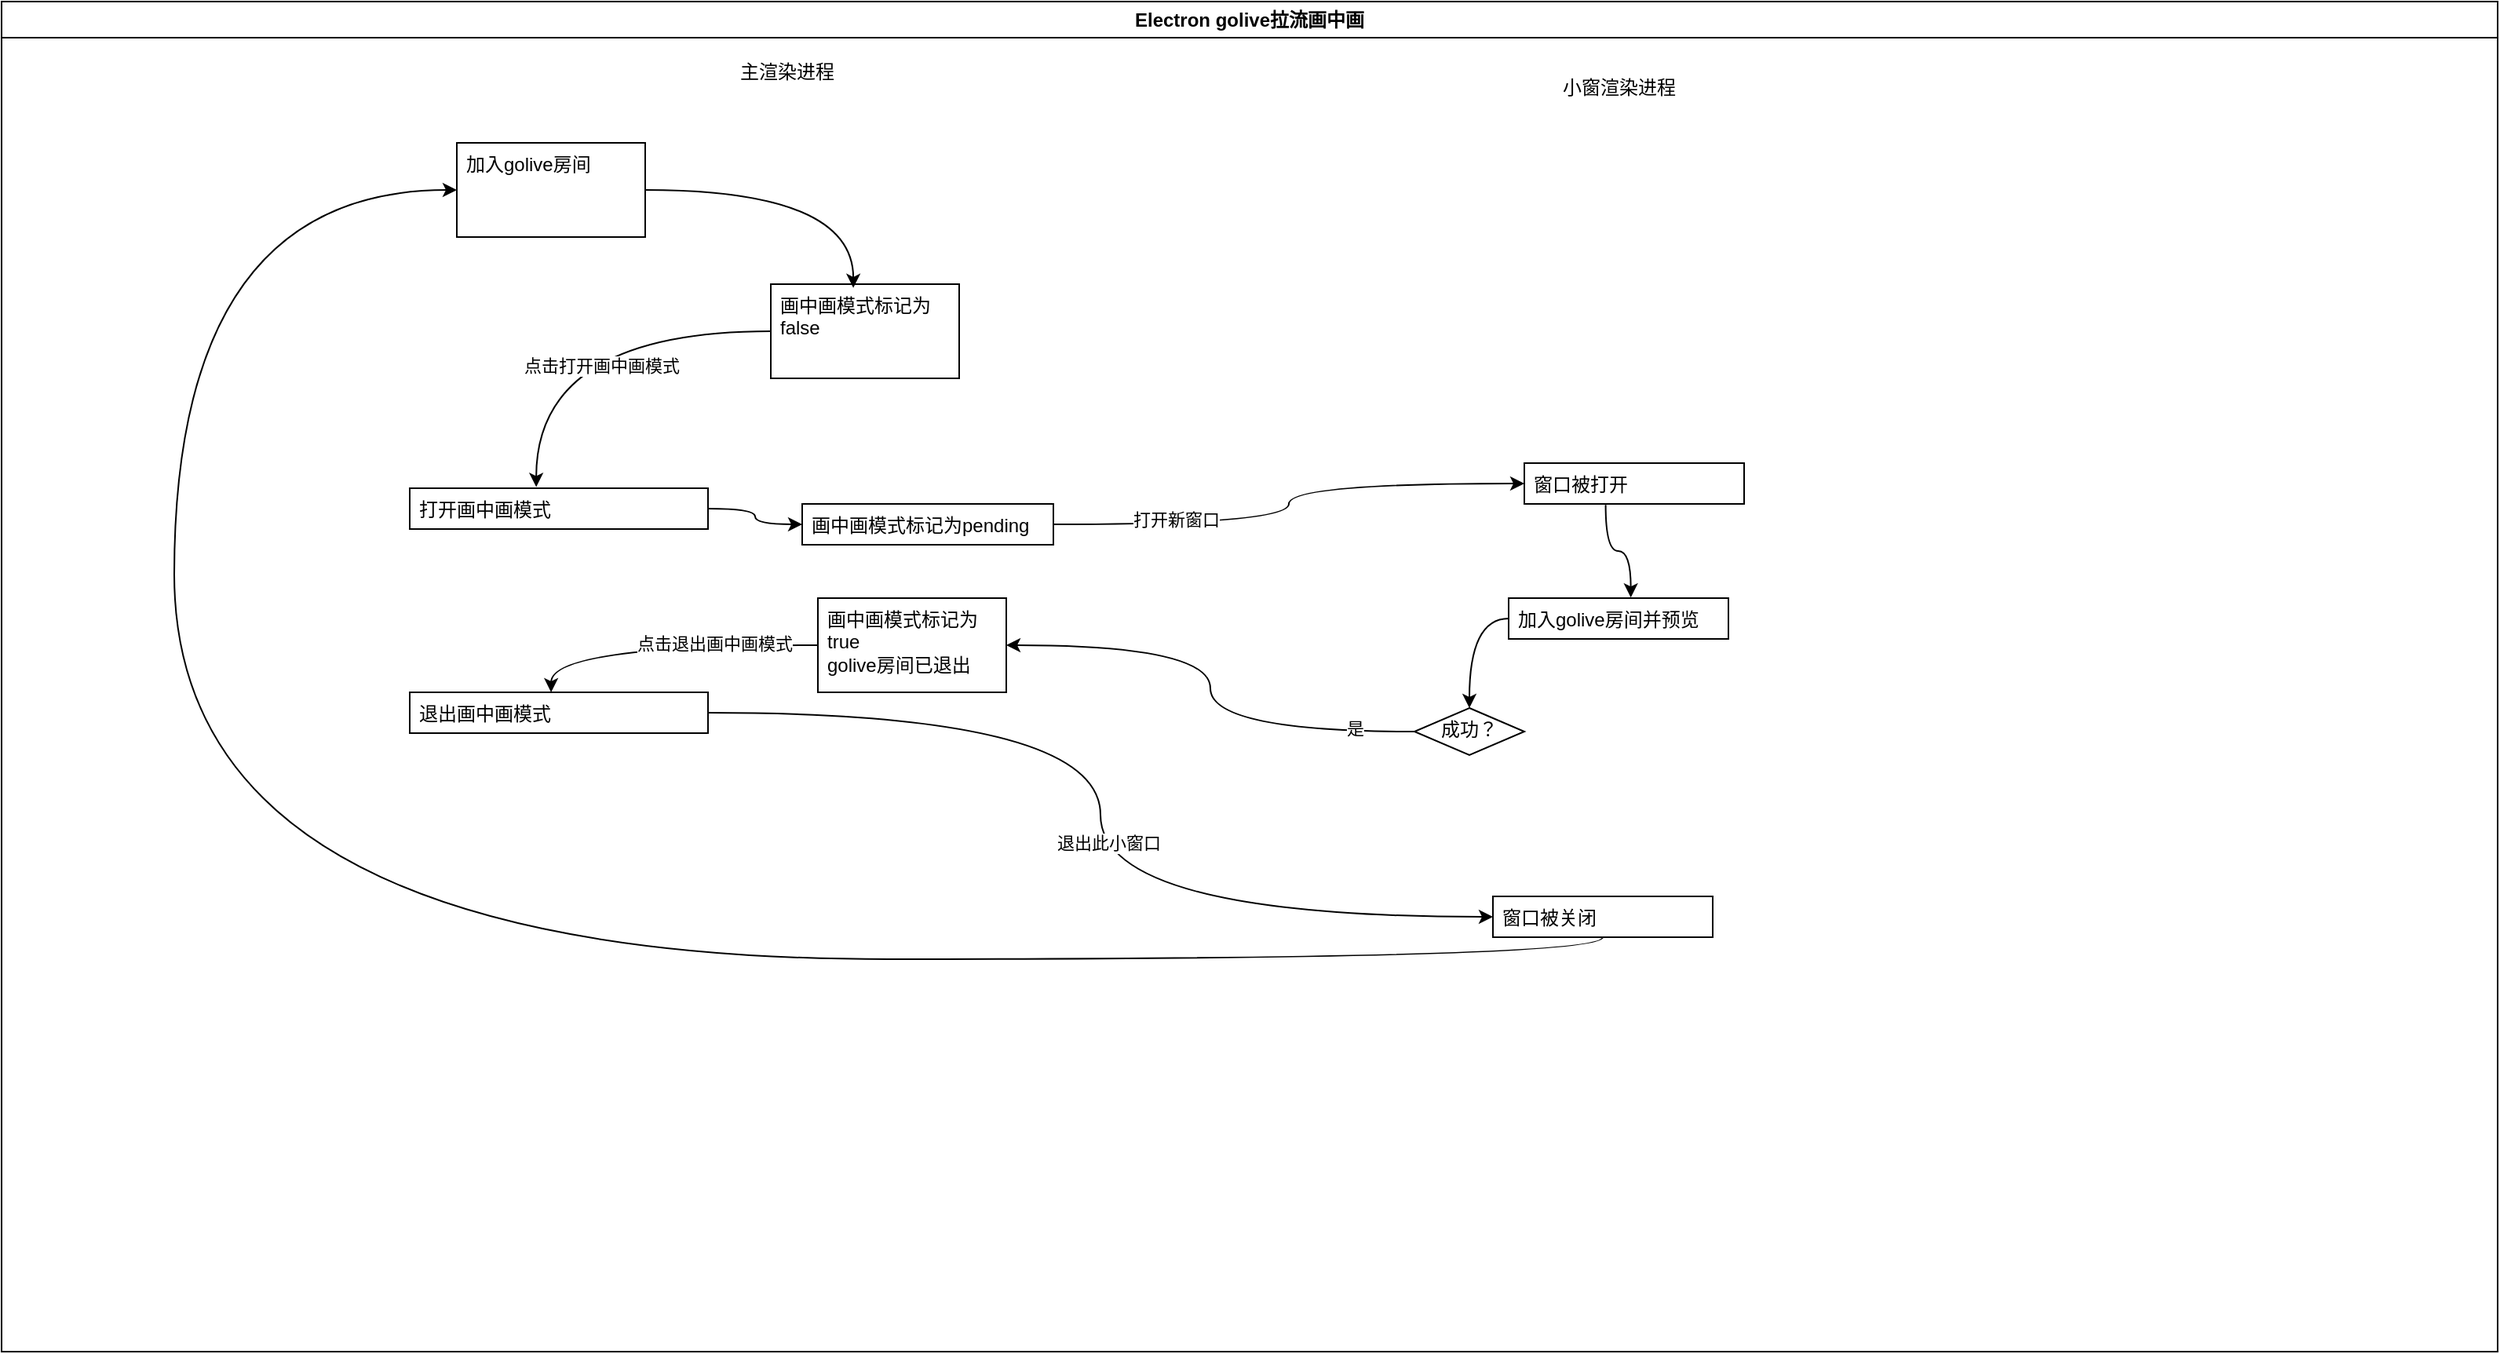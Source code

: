 <mxfile version="22.1.18" type="github">
  <diagram id="C5RBs43oDa-KdzZeNtuy" name="Page-1">
    <mxGraphModel dx="3389" dy="3830" grid="1" gridSize="10" guides="1" tooltips="1" connect="1" arrows="1" fold="1" page="1" pageScale="1" pageWidth="2339" pageHeight="3300" math="0" shadow="0">
      <root>
        <mxCell id="WIyWlLk6GJQsqaUBKTNV-0" />
        <mxCell id="WIyWlLk6GJQsqaUBKTNV-1" parent="WIyWlLk6GJQsqaUBKTNV-0" />
        <mxCell id="-17zgCU0IKFu6_wS-CfS-0" value="Electron golive拉流画中画" style="swimlane;whiteSpace=wrap;html=1;startSize=23;movable=1;resizable=1;rotatable=1;deletable=1;editable=1;locked=0;connectable=1;" vertex="1" parent="WIyWlLk6GJQsqaUBKTNV-1">
          <mxGeometry x="-40" y="-10" width="1590" height="860" as="geometry" />
        </mxCell>
        <mxCell id="-17zgCU0IKFu6_wS-CfS-91" style="edgeStyle=orthogonalEdgeStyle;rounded=0;orthogonalLoop=1;jettySize=auto;html=1;exitX=1;exitY=0.5;exitDx=0;exitDy=0;entryX=0;entryY=0.5;entryDx=0;entryDy=0;curved=1;" edge="1" parent="-17zgCU0IKFu6_wS-CfS-0" source="-17zgCU0IKFu6_wS-CfS-89" target="-17zgCU0IKFu6_wS-CfS-93">
          <mxGeometry relative="1" as="geometry">
            <mxPoint x="700" y="409" as="targetPoint" />
          </mxGeometry>
        </mxCell>
        <mxCell id="-17zgCU0IKFu6_wS-CfS-92" value="打开新窗口" style="edgeLabel;html=1;align=center;verticalAlign=middle;resizable=0;points=[];" vertex="1" connectable="0" parent="-17zgCU0IKFu6_wS-CfS-91">
          <mxGeometry x="-0.525" y="3" relative="1" as="geometry">
            <mxPoint as="offset" />
          </mxGeometry>
        </mxCell>
        <mxCell id="-17zgCU0IKFu6_wS-CfS-113" value="" style="edgeStyle=orthogonalEdgeStyle;rounded=0;orthogonalLoop=1;jettySize=auto;html=1;curved=1;" edge="1" parent="-17zgCU0IKFu6_wS-CfS-0" source="-17zgCU0IKFu6_wS-CfS-97" target="-17zgCU0IKFu6_wS-CfS-112">
          <mxGeometry relative="1" as="geometry" />
        </mxCell>
        <mxCell id="-17zgCU0IKFu6_wS-CfS-97" value="加入golive房间并预览" style="text;strokeColor=default;fillColor=none;align=left;verticalAlign=top;spacingLeft=4;spacingRight=4;overflow=hidden;rotatable=0;points=[[0,0.5],[1,0.5]];portConstraint=eastwest;whiteSpace=wrap;html=1;" vertex="1" parent="-17zgCU0IKFu6_wS-CfS-0">
          <mxGeometry x="960" y="380" width="140" height="26" as="geometry" />
        </mxCell>
        <mxCell id="-17zgCU0IKFu6_wS-CfS-98" style="edgeStyle=orthogonalEdgeStyle;rounded=0;orthogonalLoop=1;jettySize=auto;html=1;exitX=0.37;exitY=1.023;exitDx=0;exitDy=0;entryX=0.556;entryY=-0.015;entryDx=0;entryDy=0;curved=1;exitPerimeter=0;entryPerimeter=0;" edge="1" parent="-17zgCU0IKFu6_wS-CfS-0" source="-17zgCU0IKFu6_wS-CfS-93" target="-17zgCU0IKFu6_wS-CfS-97">
          <mxGeometry relative="1" as="geometry" />
        </mxCell>
        <mxCell id="-17zgCU0IKFu6_wS-CfS-107" value="" style="edgeStyle=orthogonalEdgeStyle;rounded=0;orthogonalLoop=1;jettySize=auto;html=1;curved=1;entryX=0;entryY=0.5;entryDx=0;entryDy=0;" edge="1" parent="-17zgCU0IKFu6_wS-CfS-0" source="-17zgCU0IKFu6_wS-CfS-72" target="-17zgCU0IKFu6_wS-CfS-127">
          <mxGeometry relative="1" as="geometry">
            <mxPoint x="320" y="590" as="targetPoint" />
            <Array as="points">
              <mxPoint x="110" y="610" />
              <mxPoint x="110" y="120" />
            </Array>
          </mxGeometry>
        </mxCell>
        <mxCell id="-17zgCU0IKFu6_wS-CfS-72" value="窗口被关闭" style="text;strokeColor=default;fillColor=none;align=left;verticalAlign=top;spacingLeft=4;spacingRight=4;overflow=hidden;rotatable=0;points=[[0,0.5],[1,0.5]];portConstraint=eastwest;whiteSpace=wrap;html=1;" vertex="1" parent="-17zgCU0IKFu6_wS-CfS-0">
          <mxGeometry x="950" y="570" width="140" height="26" as="geometry" />
        </mxCell>
        <mxCell id="-17zgCU0IKFu6_wS-CfS-93" value="窗口被打开" style="text;strokeColor=default;fillColor=none;align=left;verticalAlign=top;spacingLeft=4;spacingRight=4;overflow=hidden;rotatable=0;points=[[0,0.5],[1,0.5]];portConstraint=eastwest;whiteSpace=wrap;html=1;" vertex="1" parent="-17zgCU0IKFu6_wS-CfS-0">
          <mxGeometry x="970" y="294" width="140" height="26" as="geometry" />
        </mxCell>
        <mxCell id="-17zgCU0IKFu6_wS-CfS-115" style="edgeStyle=orthogonalEdgeStyle;rounded=0;orthogonalLoop=1;jettySize=auto;html=1;exitX=0;exitY=0.5;exitDx=0;exitDy=0;entryX=1;entryY=0.5;entryDx=0;entryDy=0;curved=1;" edge="1" parent="-17zgCU0IKFu6_wS-CfS-0" source="-17zgCU0IKFu6_wS-CfS-112" target="-17zgCU0IKFu6_wS-CfS-114">
          <mxGeometry relative="1" as="geometry" />
        </mxCell>
        <mxCell id="-17zgCU0IKFu6_wS-CfS-116" value="是" style="edgeLabel;html=1;align=center;verticalAlign=middle;resizable=0;points=[];" vertex="1" connectable="0" parent="-17zgCU0IKFu6_wS-CfS-115">
          <mxGeometry x="-0.76" y="-2" relative="1" as="geometry">
            <mxPoint as="offset" />
          </mxGeometry>
        </mxCell>
        <mxCell id="-17zgCU0IKFu6_wS-CfS-112" value="成功？" style="rhombus;whiteSpace=wrap;html=1;align=center;verticalAlign=top;fillColor=none;gradientColor=none;spacingLeft=4;spacingRight=4;" vertex="1" parent="-17zgCU0IKFu6_wS-CfS-0">
          <mxGeometry x="900" y="450" width="70" height="30" as="geometry" />
        </mxCell>
        <mxCell id="-17zgCU0IKFu6_wS-CfS-89" value="画中画模式标记为pending" style="text;strokeColor=default;fillColor=none;align=left;verticalAlign=top;spacingLeft=4;spacingRight=4;overflow=hidden;rotatable=0;points=[[0,0.5],[1,0.5]];portConstraint=eastwest;whiteSpace=wrap;html=1;" vertex="1" parent="-17zgCU0IKFu6_wS-CfS-0">
          <mxGeometry x="510" y="320" width="160" height="26" as="geometry" />
        </mxCell>
        <mxCell id="-17zgCU0IKFu6_wS-CfS-90" style="edgeStyle=orthogonalEdgeStyle;rounded=0;orthogonalLoop=1;jettySize=auto;html=1;exitX=1;exitY=0.5;exitDx=0;exitDy=0;entryX=0;entryY=0.5;entryDx=0;entryDy=0;curved=1;" edge="1" parent="-17zgCU0IKFu6_wS-CfS-0" source="-17zgCU0IKFu6_wS-CfS-77" target="-17zgCU0IKFu6_wS-CfS-89">
          <mxGeometry relative="1" as="geometry" />
        </mxCell>
        <mxCell id="-17zgCU0IKFu6_wS-CfS-77" value="打开画中画模式" style="text;strokeColor=default;fillColor=none;align=left;verticalAlign=top;spacingLeft=4;spacingRight=4;overflow=hidden;rotatable=0;points=[[0,0.5],[1,0.5]];portConstraint=eastwest;whiteSpace=wrap;html=1;" vertex="1" parent="-17zgCU0IKFu6_wS-CfS-0">
          <mxGeometry x="260" y="310" width="190" height="26" as="geometry" />
        </mxCell>
        <mxCell id="-17zgCU0IKFu6_wS-CfS-114" value="画中画模式标记为true&lt;br&gt;golive房间已退出" style="whiteSpace=wrap;html=1;align=left;verticalAlign=top;fillColor=none;gradientColor=none;spacingLeft=4;spacingRight=4;" vertex="1" parent="-17zgCU0IKFu6_wS-CfS-0">
          <mxGeometry x="520" y="380" width="120" height="60" as="geometry" />
        </mxCell>
        <mxCell id="-17zgCU0IKFu6_wS-CfS-119" value="画中画模式标记为false" style="whiteSpace=wrap;html=1;align=left;verticalAlign=top;fillColor=none;gradientColor=none;spacingLeft=4;spacingRight=4;" vertex="1" parent="-17zgCU0IKFu6_wS-CfS-0">
          <mxGeometry x="490" y="180" width="120" height="60" as="geometry" />
        </mxCell>
        <mxCell id="-17zgCU0IKFu6_wS-CfS-117" value="主渲染进程" style="text;html=1;align=center;verticalAlign=middle;resizable=0;points=[];autosize=1;strokeColor=none;fillColor=none;" vertex="1" parent="-17zgCU0IKFu6_wS-CfS-0">
          <mxGeometry x="460" y="30" width="80" height="30" as="geometry" />
        </mxCell>
        <mxCell id="-17zgCU0IKFu6_wS-CfS-120" style="edgeStyle=orthogonalEdgeStyle;rounded=0;orthogonalLoop=1;jettySize=auto;html=1;exitX=0;exitY=0.5;exitDx=0;exitDy=0;entryX=0.424;entryY=-0.031;entryDx=0;entryDy=0;entryPerimeter=0;curved=1;" edge="1" parent="-17zgCU0IKFu6_wS-CfS-0" source="-17zgCU0IKFu6_wS-CfS-119" target="-17zgCU0IKFu6_wS-CfS-77">
          <mxGeometry relative="1" as="geometry" />
        </mxCell>
        <mxCell id="-17zgCU0IKFu6_wS-CfS-129" value="点击打开画中画模式" style="edgeLabel;html=1;align=center;verticalAlign=middle;resizable=0;points=[];" vertex="1" connectable="0" parent="-17zgCU0IKFu6_wS-CfS-120">
          <mxGeometry x="-0.128" y="22" relative="1" as="geometry">
            <mxPoint as="offset" />
          </mxGeometry>
        </mxCell>
        <mxCell id="-17zgCU0IKFu6_wS-CfS-125" style="edgeStyle=orthogonalEdgeStyle;rounded=0;orthogonalLoop=1;jettySize=auto;html=1;exitX=1;exitY=0.5;exitDx=0;exitDy=0;entryX=0;entryY=0.5;entryDx=0;entryDy=0;curved=1;" edge="1" parent="-17zgCU0IKFu6_wS-CfS-0" source="-17zgCU0IKFu6_wS-CfS-122" target="-17zgCU0IKFu6_wS-CfS-72">
          <mxGeometry relative="1" as="geometry" />
        </mxCell>
        <mxCell id="-17zgCU0IKFu6_wS-CfS-126" value="退出此小窗口" style="edgeLabel;html=1;align=center;verticalAlign=middle;resizable=0;points=[];" vertex="1" connectable="0" parent="-17zgCU0IKFu6_wS-CfS-125">
          <mxGeometry x="0.056" y="5" relative="1" as="geometry">
            <mxPoint as="offset" />
          </mxGeometry>
        </mxCell>
        <mxCell id="-17zgCU0IKFu6_wS-CfS-122" value="退出画中画模式" style="text;strokeColor=default;fillColor=none;align=left;verticalAlign=top;spacingLeft=4;spacingRight=4;overflow=hidden;rotatable=0;points=[[0,0.5],[1,0.5]];portConstraint=eastwest;whiteSpace=wrap;html=1;" vertex="1" parent="-17zgCU0IKFu6_wS-CfS-0">
          <mxGeometry x="260" y="440" width="190" height="26" as="geometry" />
        </mxCell>
        <mxCell id="-17zgCU0IKFu6_wS-CfS-123" style="edgeStyle=orthogonalEdgeStyle;rounded=0;orthogonalLoop=1;jettySize=auto;html=1;exitX=0;exitY=0.5;exitDx=0;exitDy=0;entryX=0.474;entryY=0;entryDx=0;entryDy=0;entryPerimeter=0;curved=1;" edge="1" parent="-17zgCU0IKFu6_wS-CfS-0" source="-17zgCU0IKFu6_wS-CfS-114" target="-17zgCU0IKFu6_wS-CfS-122">
          <mxGeometry relative="1" as="geometry" />
        </mxCell>
        <mxCell id="-17zgCU0IKFu6_wS-CfS-124" value="点击退出画中画模式" style="edgeLabel;html=1;align=center;verticalAlign=middle;resizable=0;points=[];" vertex="1" connectable="0" parent="-17zgCU0IKFu6_wS-CfS-123">
          <mxGeometry x="-0.34" y="-1" relative="1" as="geometry">
            <mxPoint as="offset" />
          </mxGeometry>
        </mxCell>
        <mxCell id="-17zgCU0IKFu6_wS-CfS-118" value="小窗渲染进程" style="text;html=1;align=center;verticalAlign=middle;resizable=0;points=[];autosize=1;strokeColor=none;fillColor=none;" vertex="1" parent="-17zgCU0IKFu6_wS-CfS-0">
          <mxGeometry x="980" y="40" width="100" height="30" as="geometry" />
        </mxCell>
        <mxCell id="-17zgCU0IKFu6_wS-CfS-127" value="加入golive房间" style="whiteSpace=wrap;html=1;align=left;verticalAlign=top;fillColor=none;gradientColor=none;spacingLeft=4;spacingRight=4;" vertex="1" parent="-17zgCU0IKFu6_wS-CfS-0">
          <mxGeometry x="290" y="90" width="120" height="60" as="geometry" />
        </mxCell>
        <mxCell id="-17zgCU0IKFu6_wS-CfS-128" style="edgeStyle=orthogonalEdgeStyle;rounded=0;orthogonalLoop=1;jettySize=auto;html=1;exitX=1;exitY=0.5;exitDx=0;exitDy=0;entryX=0.438;entryY=0.04;entryDx=0;entryDy=0;entryPerimeter=0;curved=1;" edge="1" parent="-17zgCU0IKFu6_wS-CfS-0" source="-17zgCU0IKFu6_wS-CfS-127" target="-17zgCU0IKFu6_wS-CfS-119">
          <mxGeometry relative="1" as="geometry" />
        </mxCell>
      </root>
    </mxGraphModel>
  </diagram>
</mxfile>
